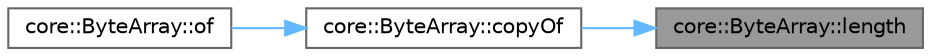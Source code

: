 digraph "core::ByteArray::length"
{
 // INTERACTIVE_SVG=YES
 // LATEX_PDF_SIZE
  bgcolor="transparent";
  edge [fontname=Helvetica,fontsize=10,labelfontname=Helvetica,labelfontsize=10];
  node [fontname=Helvetica,fontsize=10,shape=box,height=0.2,width=0.4];
  rankdir="RL";
  Node1 [id="Node000001",label="core::ByteArray::length",height=0.2,width=0.4,color="gray40", fillcolor="grey60", style="filled", fontcolor="black",tooltip="Return the number of values on this array."];
  Node1 -> Node2 [id="edge1_Node000001_Node000002",dir="back",color="steelblue1",style="solid",tooltip=" "];
  Node2 [id="Node000002",label="core::ByteArray::copyOf",height=0.2,width=0.4,color="grey40", fillcolor="white", style="filled",URL="$df/d98/a00107.html#a749e3c1c65213bc63a0d377d9d10412d",tooltip="Obtain newly created ByteArray instance with primitive byte array, such as int8_t[],..."];
  Node2 -> Node3 [id="edge2_Node000002_Node000003",dir="back",color="steelblue1",style="solid",tooltip=" "];
  Node3 [id="Node000003",label="core::ByteArray::of",height=0.2,width=0.4,color="grey40", fillcolor="white", style="filled",URL="$df/d98/a00107.html#a9be0a7aa87879068c57af64cf41bec76",tooltip="Obtain newly created ByteArray instance with given bytes values or code points."];
}
